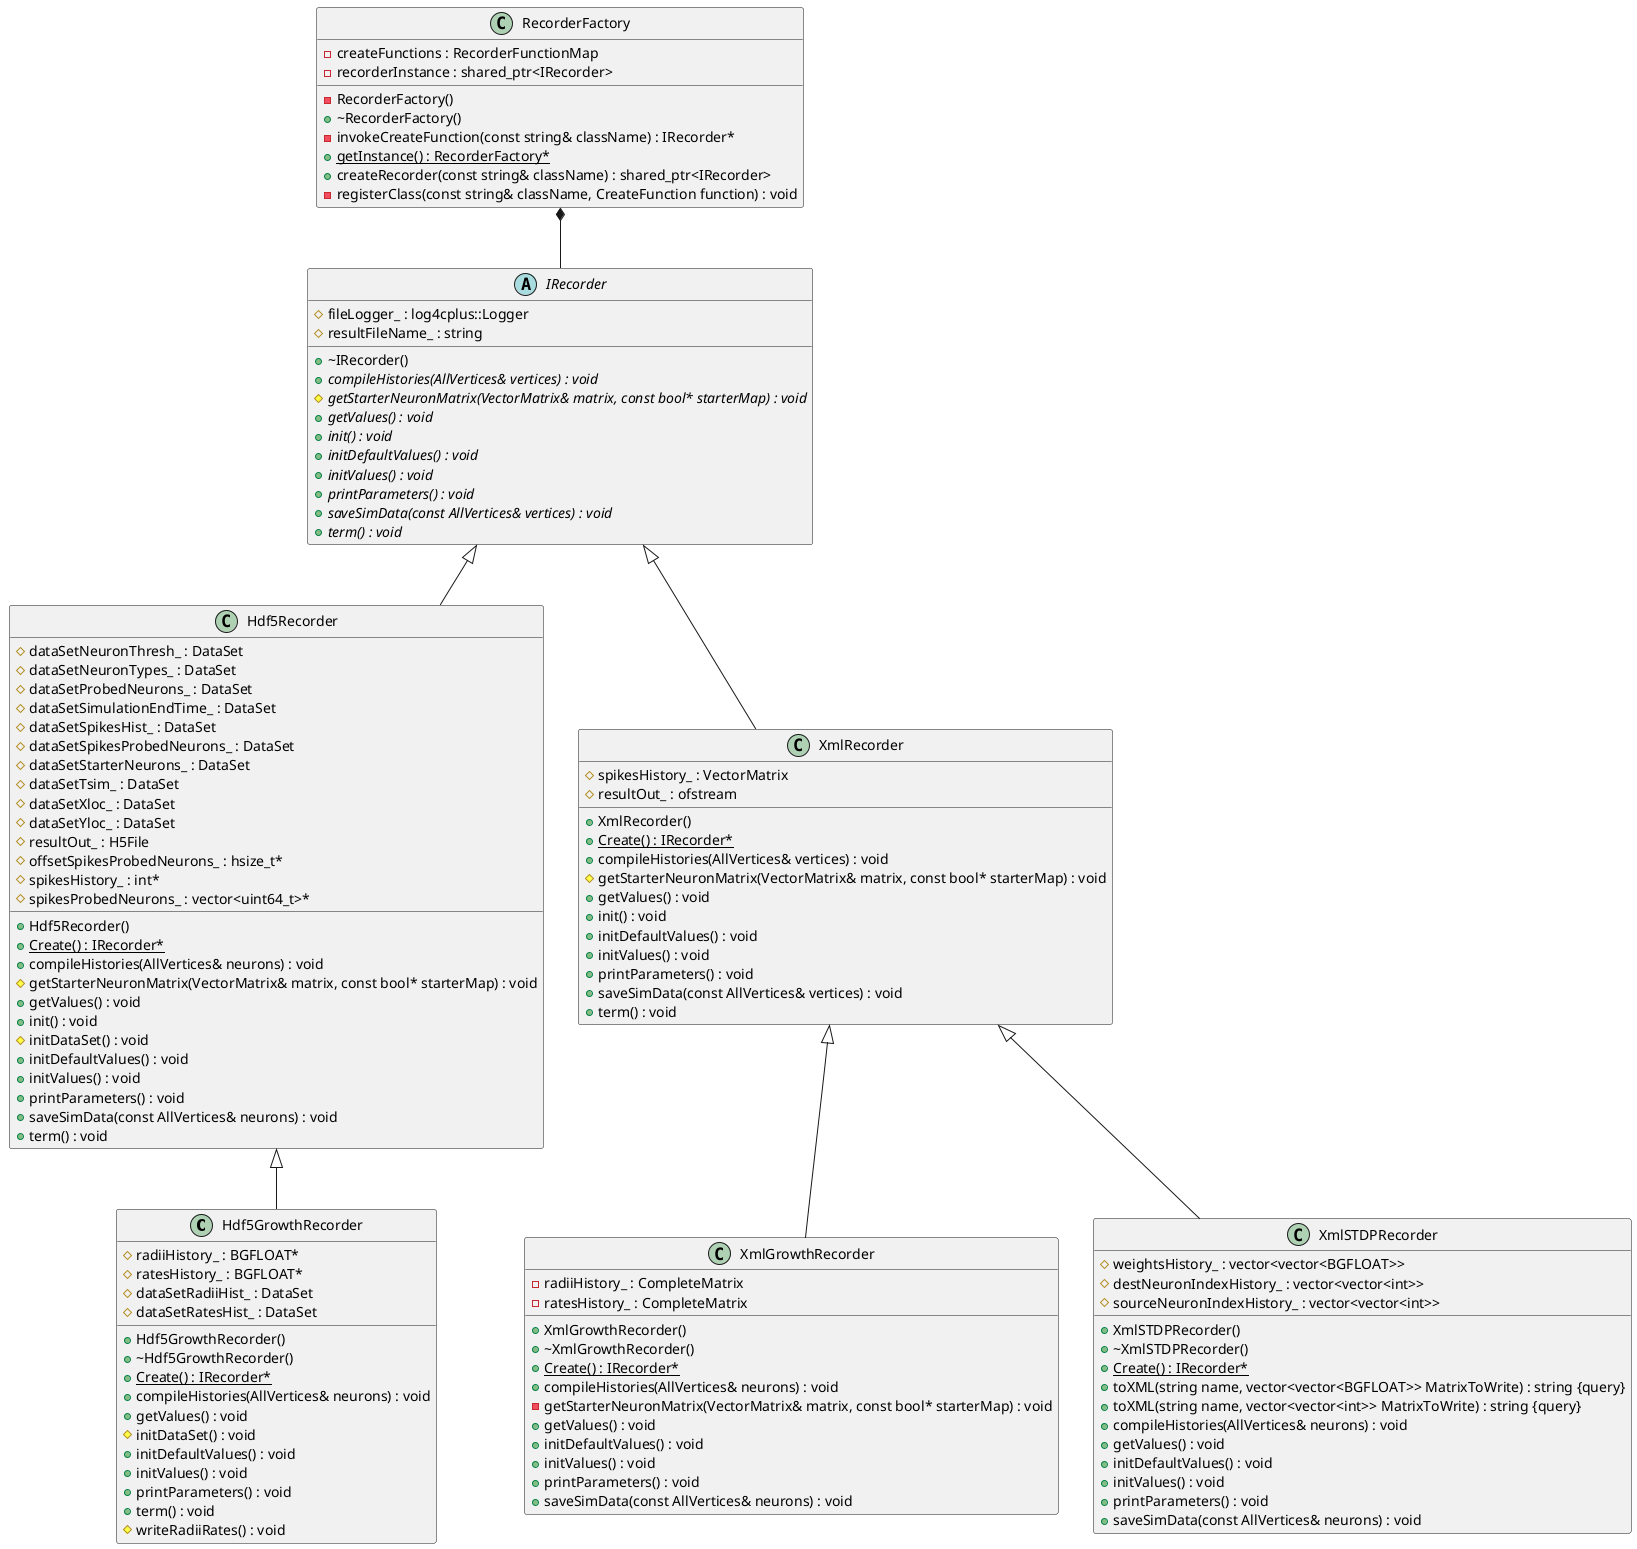 @startuml RecorderClassDiagram





/' Objects '/

class Hdf5GrowthRecorder {
	+Hdf5GrowthRecorder()
	+~Hdf5GrowthRecorder()
	#radiiHistory_ : BGFLOAT*
	#ratesHistory_ : BGFLOAT*
	#dataSetRadiiHist_ : DataSet
	#dataSetRatesHist_ : DataSet
	+{static} Create() : IRecorder*
	+compileHistories(AllVertices& neurons) : void
	+getValues() : void
	#initDataSet() : void
	+initDefaultValues() : void
	+initValues() : void
	+printParameters() : void
	+term() : void
	#writeRadiiRates() : void
}


class Hdf5Recorder {
	+Hdf5Recorder()
	#dataSetNeuronThresh_ : DataSet
	#dataSetNeuronTypes_ : DataSet
	#dataSetProbedNeurons_ : DataSet
	#dataSetSimulationEndTime_ : DataSet
	#dataSetSpikesHist_ : DataSet
	#dataSetSpikesProbedNeurons_ : DataSet
	#dataSetStarterNeurons_ : DataSet
	#dataSetTsim_ : DataSet
	#dataSetXloc_ : DataSet
	#dataSetYloc_ : DataSet
	#resultOut_ : H5File
	+{static} Create() : IRecorder*
	#offsetSpikesProbedNeurons_ : hsize_t*
	#spikesHistory_ : int*
	#spikesProbedNeurons_ : vector<uint64_t>*
	+compileHistories(AllVertices& neurons) : void
	#getStarterNeuronMatrix(VectorMatrix& matrix, const bool* starterMap) : void
	+getValues() : void
	+init() : void
	#initDataSet() : void
	+initDefaultValues() : void
	+initValues() : void
	+printParameters() : void
	+saveSimData(const AllVertices& neurons) : void
	+term() : void
}


abstract class IRecorder {
	+~IRecorder()
	#fileLogger_ : log4cplus::Logger
	#resultFileName_ : string
	+{abstract} compileHistories(AllVertices& vertices) : void
	#{abstract} getStarterNeuronMatrix(VectorMatrix& matrix, const bool* starterMap) : void
	+{abstract} getValues() : void
	+{abstract} init() : void
	+{abstract} initDefaultValues() : void
	+{abstract} initValues() : void
	+{abstract} printParameters() : void
	+{abstract} saveSimData(const AllVertices& vertices) : void
	+{abstract} term() : void
}


class RecorderFactory {
	-RecorderFactory()
	+~RecorderFactory()
	-invokeCreateFunction(const string& className) : IRecorder*
	+{static} getInstance() : RecorderFactory*
	-createFunctions : RecorderFunctionMap
	+createRecorder(const string& className) : shared_ptr<IRecorder>
	-recorderInstance : shared_ptr<IRecorder>
	-registerClass(const string& className, CreateFunction function) : void
}


class XmlGrowthRecorder {
	+XmlGrowthRecorder()
	+~XmlGrowthRecorder()
	-radiiHistory_ : CompleteMatrix
	-ratesHistory_ : CompleteMatrix
	+{static} Create() : IRecorder*
	+compileHistories(AllVertices& neurons) : void
	-getStarterNeuronMatrix(VectorMatrix& matrix, const bool* starterMap) : void
	+getValues() : void
	+initDefaultValues() : void
	+initValues() : void
	+printParameters() : void
	+saveSimData(const AllVertices& neurons) : void
}


class XmlRecorder {
	+XmlRecorder()
	+{static} Create() : IRecorder*
	#spikesHistory_ : VectorMatrix
	#resultOut_ : ofstream
	+compileHistories(AllVertices& vertices) : void
	#getStarterNeuronMatrix(VectorMatrix& matrix, const bool* starterMap) : void
	+getValues() : void
	+init() : void
	+initDefaultValues() : void
	+initValues() : void
	+printParameters() : void
	+saveSimData(const AllVertices& vertices) : void
	+term() : void
}


class XmlSTDPRecorder {
	+XmlSTDPRecorder()
	+~XmlSTDPRecorder()
	+{static} Create() : IRecorder*
	+toXML(string name, vector<vector<BGFLOAT>> MatrixToWrite) : string {query}
	+toXML(string name, vector<vector<int>> MatrixToWrite) : string {query}
	#weightsHistory_ : vector<vector<BGFLOAT>>
	#destNeuronIndexHistory_ : vector<vector<int>>
	#sourceNeuronIndexHistory_ : vector<vector<int>>
	+compileHistories(AllVertices& neurons) : void
	+getValues() : void
	+initDefaultValues() : void
	+initValues() : void
	+printParameters() : void
	+saveSimData(const AllVertices& neurons) : void
}





/' Inheritance relationships '/

.Hdf5Recorder <|-- .Hdf5GrowthRecorder


.IRecorder <|-- .Hdf5Recorder


.IRecorder <|-- .XmlRecorder


.XmlRecorder <|-- .XmlGrowthRecorder


.XmlRecorder <|-- .XmlSTDPRecorder





/' Aggregation relationships '/

.RecorderFactory *-- .IRecorder






/' Nested objects '/



@enduml
